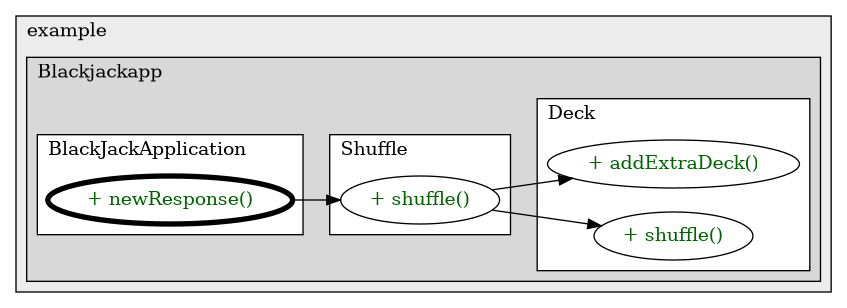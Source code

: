 @startuml

/' diagram meta data start
config=CallConfiguration;
{
  "rootMethod": "com.example.Blackjackapp.BlackJackApplication#newResponse()",
  "projectClassification": {
    "searchMode": "OpenProject", // OpenProject, AllProjects
    "includedProjects": "",
    "pathEndKeywords": "*.impl",
    "isClientPath": "",
    "isClientName": "",
    "isTestPath": "",
    "isTestName": "",
    "isMappingPath": "",
    "isMappingName": "",
    "isDataAccessPath": "",
    "isDataAccessName": "",
    "isDataStructurePath": "",
    "isDataStructureName": "",
    "isInterfaceStructuresPath": "",
    "isInterfaceStructuresName": "",
    "isEntryPointPath": "",
    "isEntryPointName": ""
  },
  "graphRestriction": {
    "classPackageExcludeFilter": "",
    "classPackageIncludeFilter": "",
    "classNameExcludeFilter": "",
    "classNameIncludeFilter": "",
    "methodNameExcludeFilter": "",
    "methodNameIncludeFilter": "",
    "removeByInheritance": "", // inheritance/annotation based filtering is done in a second step
    "removeByAnnotation": "",
    "removeByClassPackage": "", // cleanup the graph after inheritance/annotation based filtering is done
    "removeByClassName": "",
    "cutMappings": false,
    "cutEnum": true,
    "cutTests": true,
    "cutClient": true,
    "cutDataAccess": true,
    "cutInterfaceStructures": true,
    "cutDataStructures": true,
    "cutGetterAndSetter": true,
    "cutConstructors": true
  },
  "graphTraversal": {
    "forwardDepth": 3,
    "backwardDepth": 3,
    "classPackageExcludeFilter": "",
    "classPackageIncludeFilter": "",
    "classNameExcludeFilter": "",
    "classNameIncludeFilter": "",
    "methodNameExcludeFilter": "",
    "methodNameIncludeFilter": "",
    "hideMappings": false,
    "hideDataStructures": false,
    "hidePrivateMethods": true,
    "hideInterfaceCalls": true, // indirection: implementation -> interface (is hidden) -> implementation
    "onlyShowApplicationEntryPoints": false // root node is included
  },
  "details": {
    "aggregation": "GroupByClass", // ByClass, GroupByClass, None
    "showMethodParametersTypes": false,
    "showMethodParametersNames": false,
    "showMethodReturnType": false,
    "showPackageLevels": 2,
    "showCallOrder": false,
    "edgeMode": "MethodsOnly", // TypesOnly, MethodsOnly, TypesAndMethods, MethodsAndDirectTypeUsage
    "showDetailedClassStructure": false
  },
  "rootClass": "com.example.Blackjackapp.BlackJackApplication"
}
diagram meta data end '/



digraph g {
    rankdir="LR"
    splines=polyline
    

'nodes 
subgraph cluster_1322970774 { 
   	label=example
	labeljust=l
	fillcolor="#ececec"
	style=filled
   
   subgraph cluster_554721497 { 
   	label=Blackjackapp
	labeljust=l
	fillcolor="#d8d8d8"
	style=filled
   
   subgraph cluster_1642535500 { 
   	label=BlackJackApplication
	labeljust=l
	fillcolor=white
	style=filled
   
   BlackJackApplication158852468XXXnewResponse0[
	label="+ newResponse()"
	style=filled
	fillcolor=white
	tooltip="BlackJackApplication

null"
	penwidth=4
	fontcolor=darkgreen
];
} 

subgraph cluster_1845944225 { 
   	label=Shuffle
	labeljust=l
	fillcolor=white
	style=filled
   
   Shuffle158852468XXXshuffle104431[
	label="+ shuffle()"
	style=filled
	fillcolor=white
	tooltip="Shuffle

null"
	fontcolor=darkgreen
];
} 

subgraph cluster_683012861 { 
   	label=Deck
	labeljust=l
	fillcolor=white
	style=filled
   
   Deck158852468XXXaddExtraDeck0[
	label="+ addExtraDeck()"
	style=filled
	fillcolor=white
	tooltip="Deck

null"
	fontcolor=darkgreen
];

Deck158852468XXXshuffle0[
	label="+ shuffle()"
	style=filled
	fillcolor=white
	tooltip="Deck

null"
	fontcolor=darkgreen
];
} 
} 
} 

'edges    
BlackJackApplication158852468XXXnewResponse0 -> Shuffle158852468XXXshuffle104431;
Shuffle158852468XXXshuffle104431 -> Deck158852468XXXaddExtraDeck0;
Shuffle158852468XXXshuffle104431 -> Deck158852468XXXshuffle0;
    
}
@enduml